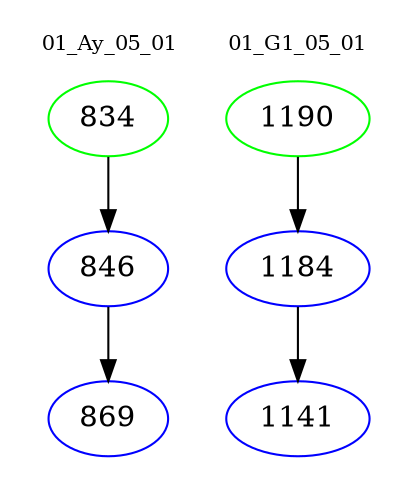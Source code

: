 digraph{
subgraph cluster_0 {
color = white
label = "01_Ay_05_01";
fontsize=10;
T0_834 [label="834", color="green"]
T0_834 -> T0_846 [color="black"]
T0_846 [label="846", color="blue"]
T0_846 -> T0_869 [color="black"]
T0_869 [label="869", color="blue"]
}
subgraph cluster_1 {
color = white
label = "01_G1_05_01";
fontsize=10;
T1_1190 [label="1190", color="green"]
T1_1190 -> T1_1184 [color="black"]
T1_1184 [label="1184", color="blue"]
T1_1184 -> T1_1141 [color="black"]
T1_1141 [label="1141", color="blue"]
}
}
